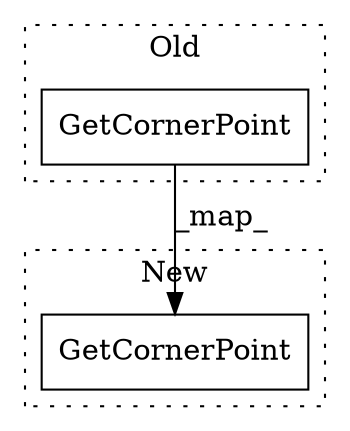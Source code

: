 digraph G {
subgraph cluster0 {
1 [label="GetCornerPoint" a="32" s="14347,14416" l="15,1" shape="box"];
label = "Old";
style="dotted";
}
subgraph cluster1 {
2 [label="GetCornerPoint" a="32" s="14251,14324" l="15,1" shape="box"];
label = "New";
style="dotted";
}
1 -> 2 [label="_map_"];
}